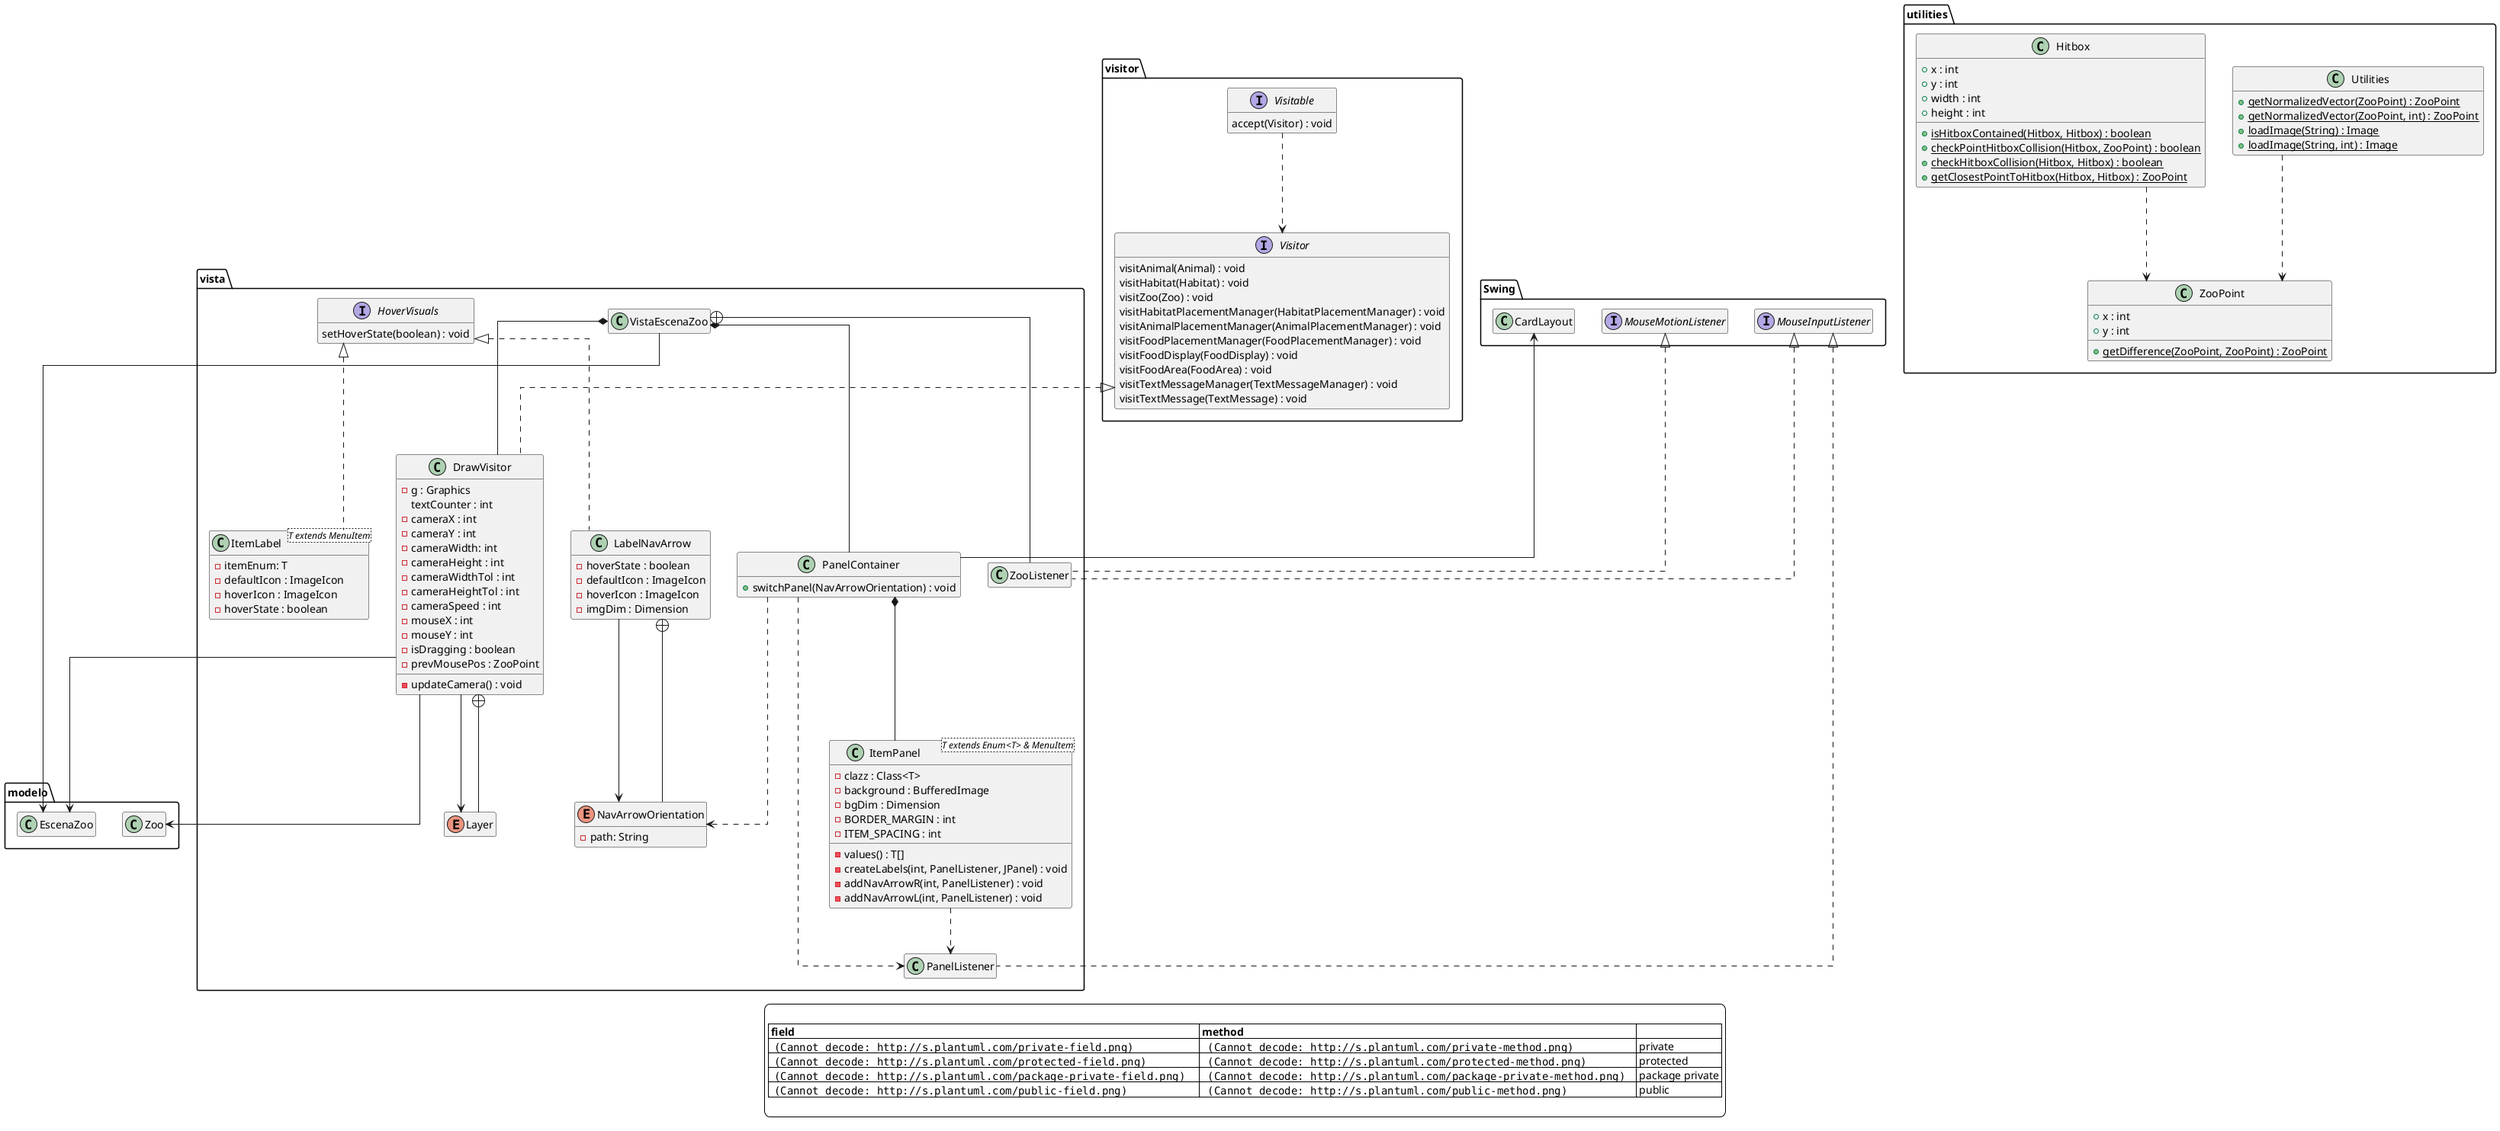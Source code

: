 @startuml
hide empty methods
skinparam linetype ortho
hide empty fields
skinparam legendBackgroundColor #ffffff
legend

|= field |= method |=  |
|  <img:http://s.plantuml.com/private-field.png>     |   <img:http://s.plantuml.com/private-method.png>     | private |
|  <img:http://s.plantuml.com/protected-field.png>   |   <img:http://s.plantuml.com/protected-method.png>   | protected |
|  <img:http://s.plantuml.com/package-private-field.png>     |   <img:http://s.plantuml.com/package-private-method.png>    | package private |
|  <img:http://s.plantuml.com/public-field.png>     |   <img:http://s.plantuml.com/public-method.png>     | public |

endlegend


package "vista" {
  class VistaEscenaZoo {

  }

  class ZooListener {

  }

  class PanelListener {

  }

  class DrawVisitor {
    {field} - g : Graphics
    {field} textCounter : int
    {field} - cameraX : int
    {field} - cameraY : int
    {field} - cameraWidth: int
    {field} - cameraHeight : int
    {field} - cameraWidthTol : int
    {field} - cameraHeightTol : int
    {field} - cameraSpeed : int
    {field} - mouseX : int
    {field} - mouseY : int
    {field} - isDragging : boolean
    {field} - prevMousePos : ZooPoint
    {method} - updateCamera() : void

  }

  enum Layer {
    
  }

  class PanelContainer {
    {method} + switchPanel(NavArrowOrientation) : void
  }

  class ItemPanel<T extends Enum<T> & MenuItem> {
    {field} - clazz : Class<T>
    {field} - background : BufferedImage
    {field} - bgDim : Dimension
    {field} - BORDER_MARGIN : int
    {field} - ITEM_SPACING : int
    {method} - values() : T[]
    {method} - createLabels(int, PanelListener, JPanel) : void
    {method} - addNavArrowR(int, PanelListener) : void
    {method} - addNavArrowL(int, PanelListener) : void
  }
  
  class ItemLabel<T extends MenuItem> {
    {field} - itemEnum: T
    {field} - defaultIcon : ImageIcon
    {field} - hoverIcon : ImageIcon
    {field} - hoverState : boolean
  }

  class LabelNavArrow {
    {field} - hoverState : boolean
    {field} - defaultIcon : ImageIcon
    {field} - hoverIcon : ImageIcon
    {field} - imgDim : Dimension
  }

  enum NavArrowOrientation {
    {field} - path: String
  }

  interface HoverVisuals {
    {method} setHoverState(boolean) : void
  }  
}


package "utilities" {
  class Hitbox {
    {field} + x : int
    {field} + y : int
    {field} + width : int
    {field} + height : int
    {method} {static} + isHitboxContained(Hitbox, Hitbox) : boolean
    {method} {static} + checkPointHitboxCollision(Hitbox, ZooPoint) : boolean
    {method} {static} + checkHitboxCollision(Hitbox, Hitbox) : boolean
    {method} {static} + getClosestPointToHitbox(Hitbox, Hitbox) : ZooPoint
  }
  
  class ZooPoint {
    {field} + x : int
    {field} + y : int
    {method} {static} + getDifference(ZooPoint, ZooPoint) : ZooPoint
  }

  class Utilities {
    {method} {static} + getNormalizedVector(ZooPoint) : ZooPoint
    {method} {static} + getNormalizedVector(ZooPoint, int) : ZooPoint
    {method} {static} + loadImage(String) : Image
    {method} {static} + loadImage(String, int) : Image
  }
}


package "visitor" {
  interface Visitor {
    {method} visitAnimal(Animal) : void
    {method} visitHabitat(Habitat) : void
    {method} visitZoo(Zoo) : void
    {method} visitHabitatPlacementManager(HabitatPlacementManager) : void
    {method} visitAnimalPlacementManager(AnimalPlacementManager) : void
    {method} visitFoodPlacementManager(FoodPlacementManager) : void
    {method} visitFoodDisplay(FoodDisplay) : void
    {method} visitFoodArea(FoodArea) : void
    {method} visitTextMessageManager(TextMessageManager) : void
    {method} visitTextMessage(TextMessage) : void
  }
  interface Visitable {
    {method} accept(Visitor) : void
  }
}


package "modelo" {
  class EscenaZoo
  class Zoo
}


package "Swing" {
  class CardLayout
  interface MouseInputListener
  interface MouseMotionListener
}


' Asociación
LabelNavArrow --> NavArrowOrientation
VistaEscenaZoo --> EscenaZoo
DrawVisitor --> Layer
DrawVisitor --> EscenaZoo
DrawVisitor --> Zoo



' Composición
VistaEscenaZoo *-- DrawVisitor
VistaEscenaZoo *-- PanelContainer
PanelContainer *-- ItemPanel


' Agregación
PanelContainer --> CardLayout

' Implementación
HoverVisuals <|.. ItemLabel
HoverVisuals <|.. LabelNavArrow
MouseInputListener <|.. ZooListener
MouseInputListener <|.. PanelListener
MouseMotionListener <|.. ZooListener
Visitor <|.. DrawVisitor

' Nesting
VistaEscenaZoo +-- ZooListener
LabelNavArrow +-- NavArrowOrientation
DrawVisitor +-- Layer

' Dependencia
ItemPanel ..> PanelListener
PanelContainer ..> PanelListener
PanelContainer ..> NavArrowOrientation
Visitable ..> Visitor
Hitbox ..> ZooPoint
Utilities ..> ZooPoint


' Herencia/Generalización no Swing


' Herencia/Generalización Swing
@enduml